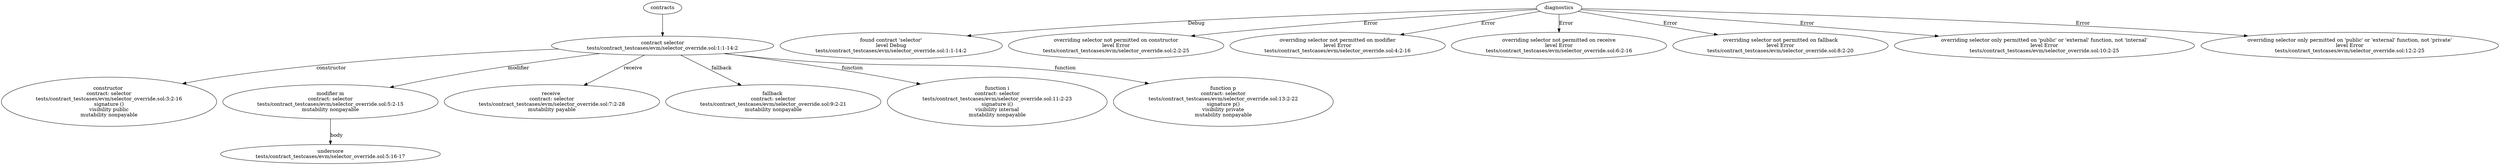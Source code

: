 strict digraph "tests/contract_testcases/evm/selector_override.sol" {
	contract [label="contract selector\ntests/contract_testcases/evm/selector_override.sol:1:1-14:2"]
	node_2 [label="constructor \ncontract: selector\ntests/contract_testcases/evm/selector_override.sol:3:2-16\nsignature ()\nvisibility public\nmutability nonpayable"]
	m [label="modifier m\ncontract: selector\ntests/contract_testcases/evm/selector_override.sol:5:2-15\nmutability nonpayable"]
	underscore [label="undersore\ntests/contract_testcases/evm/selector_override.sol:5:16-17"]
	node_5 [label="receive \ncontract: selector\ntests/contract_testcases/evm/selector_override.sol:7:2-28\nmutability payable"]
	node_6 [label="fallback \ncontract: selector\ntests/contract_testcases/evm/selector_override.sol:9:2-21\nmutability nonpayable"]
	i [label="function i\ncontract: selector\ntests/contract_testcases/evm/selector_override.sol:11:2-23\nsignature i()\nvisibility internal\nmutability nonpayable"]
	p [label="function p\ncontract: selector\ntests/contract_testcases/evm/selector_override.sol:13:2-22\nsignature p()\nvisibility private\nmutability nonpayable"]
	diagnostic [label="found contract 'selector'\nlevel Debug\ntests/contract_testcases/evm/selector_override.sol:1:1-14:2"]
	diagnostic_11 [label="overriding selector not permitted on constructor\nlevel Error\ntests/contract_testcases/evm/selector_override.sol:2:2-25"]
	diagnostic_12 [label="overriding selector not permitted on modifier\nlevel Error\ntests/contract_testcases/evm/selector_override.sol:4:2-16"]
	diagnostic_13 [label="overriding selector not permitted on receive\nlevel Error\ntests/contract_testcases/evm/selector_override.sol:6:2-16"]
	diagnostic_14 [label="overriding selector not permitted on fallback\nlevel Error\ntests/contract_testcases/evm/selector_override.sol:8:2-20"]
	diagnostic_15 [label="overriding selector only permitted on 'public' or 'external' function, not 'internal'\nlevel Error\ntests/contract_testcases/evm/selector_override.sol:10:2-25"]
	diagnostic_16 [label="overriding selector only permitted on 'public' or 'external' function, not 'private'\nlevel Error\ntests/contract_testcases/evm/selector_override.sol:12:2-25"]
	contracts -> contract
	contract -> node_2 [label="constructor"]
	contract -> m [label="modifier"]
	m -> underscore [label="body"]
	contract -> node_5 [label="receive"]
	contract -> node_6 [label="fallback"]
	contract -> i [label="function"]
	contract -> p [label="function"]
	diagnostics -> diagnostic [label="Debug"]
	diagnostics -> diagnostic_11 [label="Error"]
	diagnostics -> diagnostic_12 [label="Error"]
	diagnostics -> diagnostic_13 [label="Error"]
	diagnostics -> diagnostic_14 [label="Error"]
	diagnostics -> diagnostic_15 [label="Error"]
	diagnostics -> diagnostic_16 [label="Error"]
}
